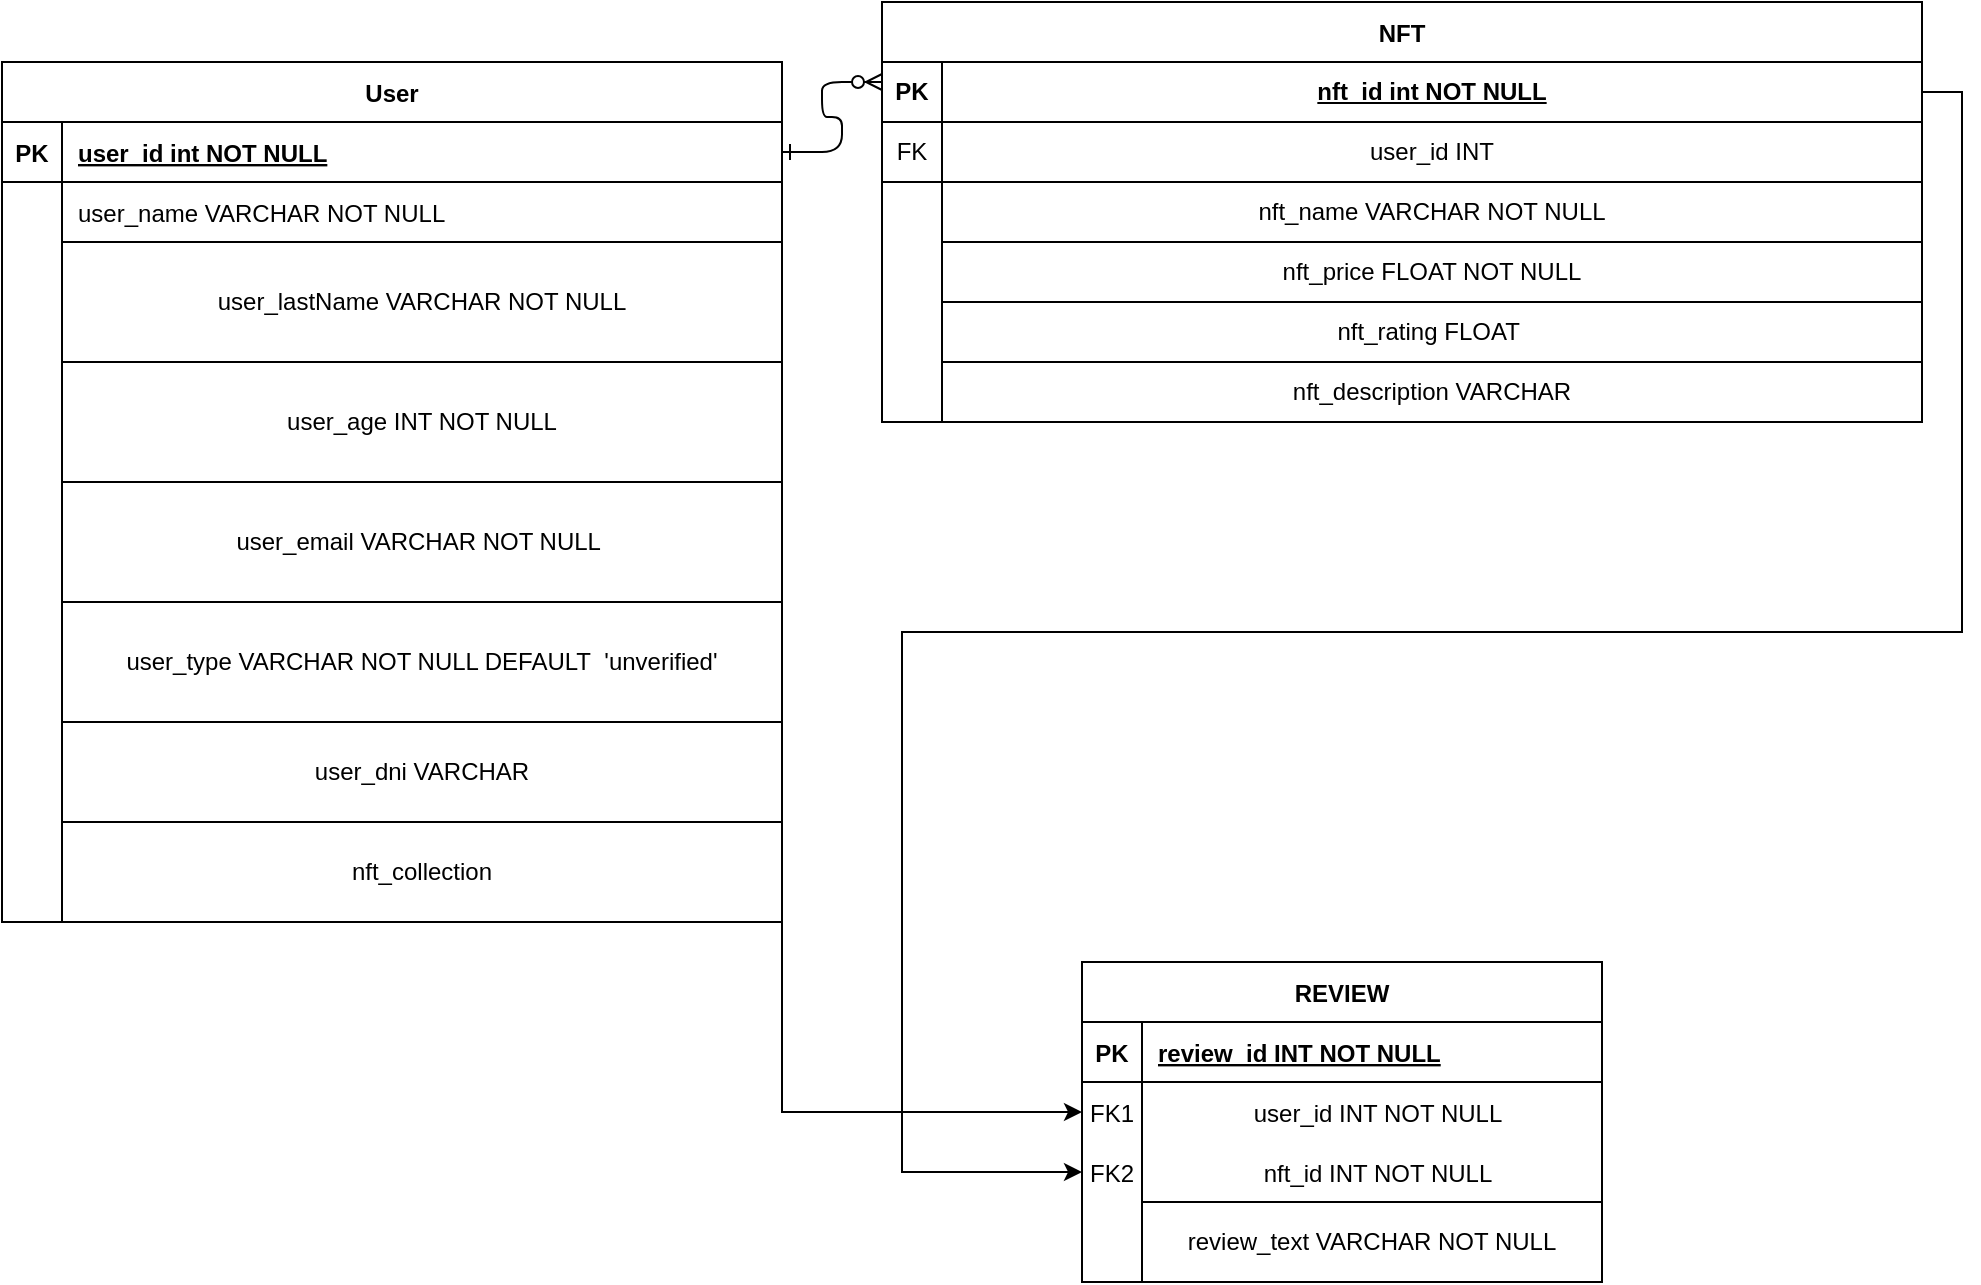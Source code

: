 <mxfile version="20.6.0" type="github">
  <diagram id="R2lEEEUBdFMjLlhIrx00" name="Page-1">
    <mxGraphModel dx="1422" dy="762" grid="1" gridSize="10" guides="1" tooltips="1" connect="1" arrows="1" fold="1" page="1" pageScale="1" pageWidth="850" pageHeight="1100" math="0" shadow="0" extFonts="Permanent Marker^https://fonts.googleapis.com/css?family=Permanent+Marker">
      <root>
        <mxCell id="0" />
        <mxCell id="1" parent="0" />
        <mxCell id="C-vyLk0tnHw3VtMMgP7b-1" value="" style="edgeStyle=entityRelationEdgeStyle;endArrow=ERzeroToMany;startArrow=ERone;endFill=1;startFill=0;" parent="1" source="C-vyLk0tnHw3VtMMgP7b-24" target="C-vyLk0tnHw3VtMMgP7b-6" edge="1">
          <mxGeometry width="100" height="100" relative="1" as="geometry">
            <mxPoint x="340" y="720" as="sourcePoint" />
            <mxPoint x="440" y="620" as="targetPoint" />
          </mxGeometry>
        </mxCell>
        <mxCell id="C-vyLk0tnHw3VtMMgP7b-2" value="NFT" style="shape=table;startSize=30;container=1;collapsible=1;childLayout=tableLayout;fixedRows=1;rowLines=0;fontStyle=1;align=center;resizeLast=1;" parent="1" vertex="1">
          <mxGeometry x="460" y="30" width="520" height="210" as="geometry" />
        </mxCell>
        <mxCell id="C-vyLk0tnHw3VtMMgP7b-6" value="" style="shape=partialRectangle;collapsible=0;dropTarget=0;pointerEvents=0;fillColor=none;points=[[0,0.5],[1,0.5]];portConstraint=eastwest;top=0;left=0;right=0;bottom=0;" parent="C-vyLk0tnHw3VtMMgP7b-2" vertex="1">
          <mxGeometry y="30" width="520" height="20" as="geometry" />
        </mxCell>
        <mxCell id="C-vyLk0tnHw3VtMMgP7b-7" value="" style="shape=partialRectangle;overflow=hidden;connectable=0;fillColor=none;top=0;left=0;bottom=0;right=0;" parent="C-vyLk0tnHw3VtMMgP7b-6" vertex="1">
          <mxGeometry width="30" height="20" as="geometry">
            <mxRectangle width="30" height="20" as="alternateBounds" />
          </mxGeometry>
        </mxCell>
        <mxCell id="C-vyLk0tnHw3VtMMgP7b-8" value="" style="shape=partialRectangle;overflow=hidden;connectable=0;fillColor=none;top=0;left=0;bottom=0;right=0;align=left;spacingLeft=6;" parent="C-vyLk0tnHw3VtMMgP7b-6" vertex="1">
          <mxGeometry x="30" width="490" height="20" as="geometry">
            <mxRectangle width="490" height="20" as="alternateBounds" />
          </mxGeometry>
        </mxCell>
        <mxCell id="C-vyLk0tnHw3VtMMgP7b-13" value="REVIEW" style="shape=table;startSize=30;container=1;collapsible=1;childLayout=tableLayout;fixedRows=1;rowLines=0;fontStyle=1;align=center;resizeLast=1;" parent="1" vertex="1">
          <mxGeometry x="560" y="510" width="260" height="160" as="geometry" />
        </mxCell>
        <mxCell id="C-vyLk0tnHw3VtMMgP7b-14" value="" style="shape=partialRectangle;collapsible=0;dropTarget=0;pointerEvents=0;fillColor=none;points=[[0,0.5],[1,0.5]];portConstraint=eastwest;top=0;left=0;right=0;bottom=1;" parent="C-vyLk0tnHw3VtMMgP7b-13" vertex="1">
          <mxGeometry y="30" width="260" height="30" as="geometry" />
        </mxCell>
        <mxCell id="C-vyLk0tnHw3VtMMgP7b-15" value="PK" style="shape=partialRectangle;overflow=hidden;connectable=0;fillColor=none;top=0;left=0;bottom=0;right=0;fontStyle=1;" parent="C-vyLk0tnHw3VtMMgP7b-14" vertex="1">
          <mxGeometry width="30" height="30" as="geometry">
            <mxRectangle width="30" height="30" as="alternateBounds" />
          </mxGeometry>
        </mxCell>
        <mxCell id="C-vyLk0tnHw3VtMMgP7b-16" value="review_id INT NOT NULL" style="shape=partialRectangle;overflow=hidden;connectable=0;fillColor=none;top=0;left=0;bottom=0;right=0;align=left;spacingLeft=6;fontStyle=5;" parent="C-vyLk0tnHw3VtMMgP7b-14" vertex="1">
          <mxGeometry x="30" width="230" height="30" as="geometry">
            <mxRectangle width="230" height="30" as="alternateBounds" />
          </mxGeometry>
        </mxCell>
        <mxCell id="C-vyLk0tnHw3VtMMgP7b-17" value="" style="shape=partialRectangle;collapsible=0;dropTarget=0;pointerEvents=0;fillColor=none;points=[[0,0.5],[1,0.5]];portConstraint=eastwest;top=0;left=0;right=0;bottom=0;" parent="C-vyLk0tnHw3VtMMgP7b-13" vertex="1">
          <mxGeometry y="60" width="260" height="30" as="geometry" />
        </mxCell>
        <mxCell id="C-vyLk0tnHw3VtMMgP7b-18" value="FK1" style="shape=partialRectangle;overflow=hidden;connectable=0;fillColor=none;top=0;left=0;bottom=0;right=0;" parent="C-vyLk0tnHw3VtMMgP7b-17" vertex="1">
          <mxGeometry width="30" height="30" as="geometry">
            <mxRectangle width="30" height="30" as="alternateBounds" />
          </mxGeometry>
        </mxCell>
        <mxCell id="C-vyLk0tnHw3VtMMgP7b-19" value="user_id INT NOT NULL" style="shape=partialRectangle;overflow=hidden;connectable=0;fillColor=none;top=0;left=0;bottom=0;right=0;align=center;spacingLeft=6;" parent="C-vyLk0tnHw3VtMMgP7b-17" vertex="1">
          <mxGeometry x="30" width="230" height="30" as="geometry">
            <mxRectangle width="230" height="30" as="alternateBounds" />
          </mxGeometry>
        </mxCell>
        <mxCell id="C-vyLk0tnHw3VtMMgP7b-20" value="" style="shape=partialRectangle;collapsible=0;dropTarget=0;pointerEvents=0;fillColor=none;points=[[0,0.5],[1,0.5]];portConstraint=eastwest;top=0;left=0;right=0;bottom=0;" parent="C-vyLk0tnHw3VtMMgP7b-13" vertex="1">
          <mxGeometry y="90" width="260" height="30" as="geometry" />
        </mxCell>
        <mxCell id="C-vyLk0tnHw3VtMMgP7b-21" value="FK2" style="shape=partialRectangle;overflow=hidden;connectable=0;fillColor=none;top=0;left=0;bottom=0;right=0;" parent="C-vyLk0tnHw3VtMMgP7b-20" vertex="1">
          <mxGeometry width="30" height="30" as="geometry">
            <mxRectangle width="30" height="30" as="alternateBounds" />
          </mxGeometry>
        </mxCell>
        <mxCell id="C-vyLk0tnHw3VtMMgP7b-22" value="nft_id INT NOT NULL" style="shape=partialRectangle;overflow=hidden;connectable=0;fillColor=none;top=0;left=0;bottom=0;right=0;align=center;spacingLeft=6;" parent="C-vyLk0tnHw3VtMMgP7b-20" vertex="1">
          <mxGeometry x="30" width="230" height="30" as="geometry">
            <mxRectangle width="230" height="30" as="alternateBounds" />
          </mxGeometry>
        </mxCell>
        <mxCell id="56dg8pOPmX1ClKbQt4ro-62" style="edgeStyle=orthogonalEdgeStyle;rounded=0;orthogonalLoop=1;jettySize=auto;html=1;exitX=1;exitY=1;exitDx=0;exitDy=0;entryX=0;entryY=0.5;entryDx=0;entryDy=0;" edge="1" parent="1" source="C-vyLk0tnHw3VtMMgP7b-23" target="C-vyLk0tnHw3VtMMgP7b-17">
          <mxGeometry relative="1" as="geometry" />
        </mxCell>
        <mxCell id="C-vyLk0tnHw3VtMMgP7b-23" value="User" style="shape=table;startSize=30;container=1;collapsible=1;childLayout=tableLayout;fixedRows=1;rowLines=0;fontStyle=1;align=center;resizeLast=1;" parent="1" vertex="1">
          <mxGeometry x="20" y="60" width="390" height="430" as="geometry" />
        </mxCell>
        <mxCell id="C-vyLk0tnHw3VtMMgP7b-24" value="" style="shape=partialRectangle;collapsible=0;dropTarget=0;pointerEvents=0;fillColor=none;points=[[0,0.5],[1,0.5]];portConstraint=eastwest;top=0;left=0;right=0;bottom=1;" parent="C-vyLk0tnHw3VtMMgP7b-23" vertex="1">
          <mxGeometry y="30" width="390" height="30" as="geometry" />
        </mxCell>
        <mxCell id="C-vyLk0tnHw3VtMMgP7b-25" value="PK" style="shape=partialRectangle;overflow=hidden;connectable=0;fillColor=none;top=0;left=0;bottom=0;right=0;fontStyle=1;" parent="C-vyLk0tnHw3VtMMgP7b-24" vertex="1">
          <mxGeometry width="30" height="30" as="geometry">
            <mxRectangle width="30" height="30" as="alternateBounds" />
          </mxGeometry>
        </mxCell>
        <mxCell id="C-vyLk0tnHw3VtMMgP7b-26" value="user_id int NOT NULL " style="shape=partialRectangle;overflow=hidden;connectable=0;fillColor=none;top=0;left=0;bottom=0;right=0;align=left;spacingLeft=6;fontStyle=5;" parent="C-vyLk0tnHw3VtMMgP7b-24" vertex="1">
          <mxGeometry x="30" width="360" height="30" as="geometry">
            <mxRectangle width="360" height="30" as="alternateBounds" />
          </mxGeometry>
        </mxCell>
        <mxCell id="C-vyLk0tnHw3VtMMgP7b-27" value="" style="shape=partialRectangle;collapsible=0;dropTarget=0;pointerEvents=0;fillColor=none;points=[[0,0.5],[1,0.5]];portConstraint=eastwest;top=0;left=0;right=0;bottom=0;perimeterSpacing=1;" parent="C-vyLk0tnHw3VtMMgP7b-23" vertex="1">
          <mxGeometry y="60" width="390" height="30" as="geometry" />
        </mxCell>
        <mxCell id="C-vyLk0tnHw3VtMMgP7b-28" value="" style="shape=partialRectangle;overflow=hidden;connectable=0;fillColor=none;top=0;left=0;bottom=0;right=0;" parent="C-vyLk0tnHw3VtMMgP7b-27" vertex="1">
          <mxGeometry width="30" height="30" as="geometry">
            <mxRectangle width="30" height="30" as="alternateBounds" />
          </mxGeometry>
        </mxCell>
        <mxCell id="C-vyLk0tnHw3VtMMgP7b-29" value="user_name VARCHAR NOT NULL" style="shape=partialRectangle;overflow=hidden;connectable=0;fillColor=none;top=0;left=0;bottom=0;right=0;align=left;spacingLeft=6;labelBackgroundColor=#FFFFFF;" parent="C-vyLk0tnHw3VtMMgP7b-27" vertex="1">
          <mxGeometry x="30" width="360" height="30" as="geometry">
            <mxRectangle width="360" height="30" as="alternateBounds" />
          </mxGeometry>
        </mxCell>
        <mxCell id="56dg8pOPmX1ClKbQt4ro-1" value="user_age INT NOT NULL" style="rounded=0;whiteSpace=wrap;html=1;fillStyle=solid;fillColor=#FFFFFF;" vertex="1" parent="1">
          <mxGeometry x="50" y="210" width="360" height="60" as="geometry" />
        </mxCell>
        <mxCell id="56dg8pOPmX1ClKbQt4ro-2" value="user_email VARCHAR NOT NULL&amp;nbsp;" style="rounded=0;whiteSpace=wrap;html=1;fillStyle=solid;fillColor=#FFFFFF;" vertex="1" parent="1">
          <mxGeometry x="50" y="270" width="360" height="60" as="geometry" />
        </mxCell>
        <mxCell id="56dg8pOPmX1ClKbQt4ro-3" value="user_type VARCHAR NOT NULL DEFAULT&amp;nbsp; &#39;unverified&#39;" style="rounded=0;whiteSpace=wrap;html=1;fillStyle=solid;fillColor=#FFFFFF;" vertex="1" parent="1">
          <mxGeometry x="50" y="330" width="360" height="60" as="geometry" />
        </mxCell>
        <mxCell id="56dg8pOPmX1ClKbQt4ro-5" value="user_dni VARCHAR" style="rounded=0;whiteSpace=wrap;html=1;fillStyle=solid;fillColor=#FFFFFF;" vertex="1" parent="1">
          <mxGeometry x="50" y="390" width="360" height="50" as="geometry" />
        </mxCell>
        <mxCell id="56dg8pOPmX1ClKbQt4ro-6" value="user_lastName VARCHAR NOT NULL" style="rounded=0;whiteSpace=wrap;html=1;fillStyle=solid;fillColor=#FFFFFF;" vertex="1" parent="1">
          <mxGeometry x="50" y="150" width="360" height="60" as="geometry" />
        </mxCell>
        <mxCell id="56dg8pOPmX1ClKbQt4ro-7" value="nft_collection" style="rounded=0;whiteSpace=wrap;html=1;fillStyle=solid;fillColor=#FFFFFF;" vertex="1" parent="1">
          <mxGeometry x="50" y="440" width="360" height="50" as="geometry" />
        </mxCell>
        <mxCell id="56dg8pOPmX1ClKbQt4ro-28" value="" style="shape=internalStorage;whiteSpace=wrap;html=1;backgroundOutline=1;fillStyle=solid;fillColor=#FFFFFF;dx=30;dy=30;" vertex="1" parent="1">
          <mxGeometry x="460" y="60" width="520" height="180" as="geometry" />
        </mxCell>
        <mxCell id="56dg8pOPmX1ClKbQt4ro-74" style="edgeStyle=orthogonalEdgeStyle;rounded=0;orthogonalLoop=1;jettySize=auto;html=1;exitX=1;exitY=0.5;exitDx=0;exitDy=0;entryX=0;entryY=0.5;entryDx=0;entryDy=0;" edge="1" parent="1" source="56dg8pOPmX1ClKbQt4ro-29" target="C-vyLk0tnHw3VtMMgP7b-20">
          <mxGeometry relative="1" as="geometry" />
        </mxCell>
        <mxCell id="56dg8pOPmX1ClKbQt4ro-29" value="&lt;b&gt;&lt;u&gt;nft_id int NOT NULL&lt;/u&gt;&lt;/b&gt;" style="rounded=0;whiteSpace=wrap;html=1;fillStyle=solid;fillColor=#FFFFFF;" vertex="1" parent="1">
          <mxGeometry x="490" y="60" width="490" height="30" as="geometry" />
        </mxCell>
        <mxCell id="56dg8pOPmX1ClKbQt4ro-30" value="&lt;b&gt;PK&lt;/b&gt;" style="rounded=0;whiteSpace=wrap;html=1;fillStyle=solid;fillColor=#FFFFFF;" vertex="1" parent="1">
          <mxGeometry x="460" y="60" width="30" height="30" as="geometry" />
        </mxCell>
        <mxCell id="56dg8pOPmX1ClKbQt4ro-31" value="nft_name VARCHAR NOT NULL" style="rounded=0;whiteSpace=wrap;html=1;fillStyle=solid;fillColor=#FFFFFF;" vertex="1" parent="1">
          <mxGeometry x="490" y="120" width="490" height="30" as="geometry" />
        </mxCell>
        <mxCell id="56dg8pOPmX1ClKbQt4ro-33" value="nft_price FLOAT NOT NULL" style="rounded=0;whiteSpace=wrap;html=1;labelBackgroundColor=#FFFFFF;fillStyle=solid;fillColor=#FFFFFF;" vertex="1" parent="1">
          <mxGeometry x="490" y="150" width="490" height="30" as="geometry" />
        </mxCell>
        <mxCell id="56dg8pOPmX1ClKbQt4ro-34" style="edgeStyle=orthogonalEdgeStyle;rounded=0;orthogonalLoop=1;jettySize=auto;html=1;" edge="1" parent="1">
          <mxGeometry relative="1" as="geometry">
            <mxPoint x="490" y="160" as="sourcePoint" />
            <mxPoint x="490" y="160" as="targetPoint" />
          </mxGeometry>
        </mxCell>
        <mxCell id="56dg8pOPmX1ClKbQt4ro-35" value="nft_rating FLOAT&amp;nbsp;" style="rounded=0;whiteSpace=wrap;html=1;labelBackgroundColor=#FFFFFF;fillStyle=solid;fillColor=#FFFFFF;" vertex="1" parent="1">
          <mxGeometry x="490" y="180" width="490" height="30" as="geometry" />
        </mxCell>
        <mxCell id="56dg8pOPmX1ClKbQt4ro-36" value="nft_description VARCHAR" style="rounded=0;whiteSpace=wrap;html=1;labelBackgroundColor=#FFFFFF;fillStyle=solid;fillColor=#FFFFFF;" vertex="1" parent="1">
          <mxGeometry x="490" y="210" width="490" height="30" as="geometry" />
        </mxCell>
        <mxCell id="56dg8pOPmX1ClKbQt4ro-37" value="user_id INT" style="rounded=0;whiteSpace=wrap;html=1;labelBackgroundColor=#FFFFFF;fillStyle=solid;fillColor=#FFFFFF;" vertex="1" parent="1">
          <mxGeometry x="490" y="90" width="490" height="30" as="geometry" />
        </mxCell>
        <mxCell id="56dg8pOPmX1ClKbQt4ro-38" value="FK" style="rounded=0;whiteSpace=wrap;html=1;labelBackgroundColor=#FFFFFF;fillStyle=solid;fillColor=#FFFFFF;" vertex="1" parent="1">
          <mxGeometry x="460" y="90" width="30" height="30" as="geometry" />
        </mxCell>
        <mxCell id="56dg8pOPmX1ClKbQt4ro-61" value="review_text VARCHAR NOT NULL" style="rounded=0;whiteSpace=wrap;html=1;labelBackgroundColor=#FFFFFF;fillStyle=solid;fillColor=#FFFFFF;" vertex="1" parent="1">
          <mxGeometry x="590" y="630" width="230" height="40" as="geometry" />
        </mxCell>
      </root>
    </mxGraphModel>
  </diagram>
</mxfile>
